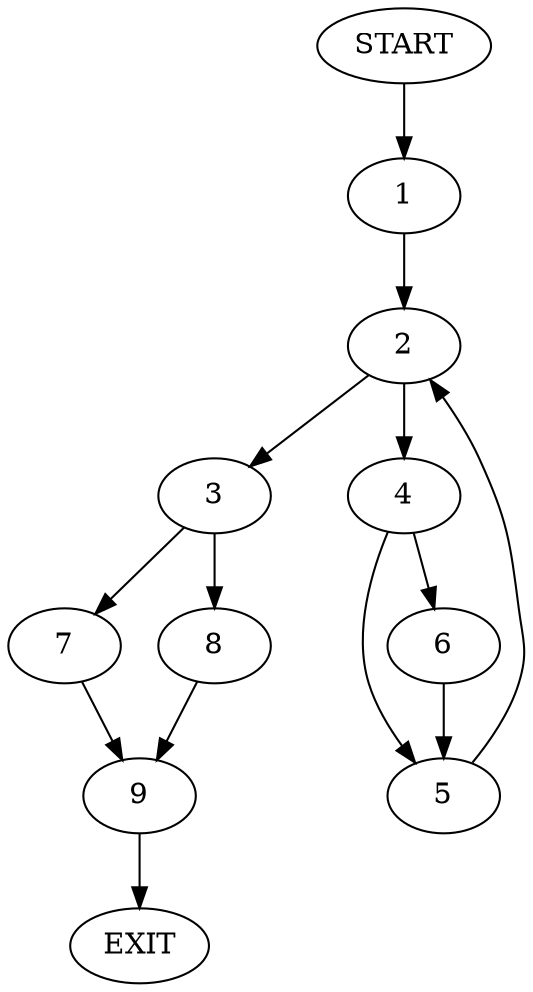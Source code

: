 digraph {
0 [label="START"]
10 [label="EXIT"]
0 -> 1
1 -> 2
2 -> 3
2 -> 4
4 -> 5
4 -> 6
3 -> 7
3 -> 8
6 -> 5
5 -> 2
7 -> 9
8 -> 9
9 -> 10
}
